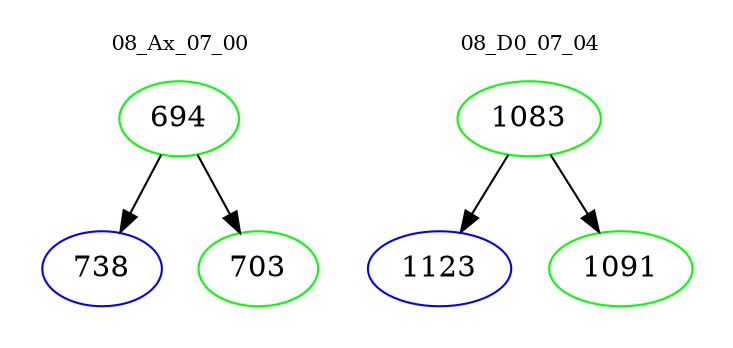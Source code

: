 digraph{
subgraph cluster_0 {
color = white
label = "08_Ax_07_00";
fontsize=10;
T0_694 [label="694", color="green"]
T0_694 -> T0_738 [color="black"]
T0_738 [label="738", color="blue"]
T0_694 -> T0_703 [color="black"]
T0_703 [label="703", color="green"]
}
subgraph cluster_1 {
color = white
label = "08_D0_07_04";
fontsize=10;
T1_1083 [label="1083", color="green"]
T1_1083 -> T1_1123 [color="black"]
T1_1123 [label="1123", color="blue"]
T1_1083 -> T1_1091 [color="black"]
T1_1091 [label="1091", color="green"]
}
}
